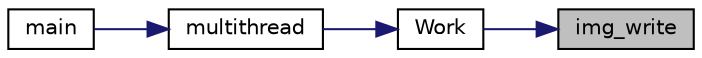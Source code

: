 digraph "img_write"
{
 // LATEX_PDF_SIZE
  edge [fontname="Helvetica",fontsize="10",labelfontname="Helvetica",labelfontsize="10"];
  node [fontname="Helvetica",fontsize="10",shape=record];
  rankdir="RL";
  Node1 [label="img_write",height=0.2,width=0.4,color="black", fillcolor="grey75", style="filled", fontcolor="black",tooltip=" "];
  Node1 -> Node2 [dir="back",color="midnightblue",fontsize="10",style="solid"];
  Node2 [label="Work",height=0.2,width=0.4,color="black", fillcolor="white", style="filled",URL="$multithread_8cpp.html#a5cfb4319272a7987ecf533116fb3ba7b",tooltip=" "];
  Node2 -> Node3 [dir="back",color="midnightblue",fontsize="10",style="solid"];
  Node3 [label="multithread",height=0.2,width=0.4,color="black", fillcolor="white", style="filled",URL="$multithread_8cpp.html#a9a8cc02a6821d411e7d417edabcf1e95",tooltip=" "];
  Node3 -> Node4 [dir="back",color="midnightblue",fontsize="10",style="solid"];
  Node4 [label="main",height=0.2,width=0.4,color="black", fillcolor="white", style="filled",URL="$_main_8cpp.html#ae66f6b31b5ad750f1fe042a706a4e3d4",tooltip=" "];
}
